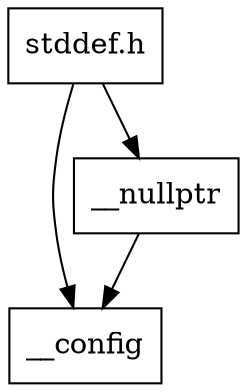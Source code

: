 digraph "dependencies" {
  header_1 [ shape="box", label="stddef.h"];
  header_2 [ shape="box", label="__config"];
  header_13 [ shape="box", label="__nullptr"];
  header_13 -> header_2;
  header_1 -> header_2;
  header_1 -> header_13;
}